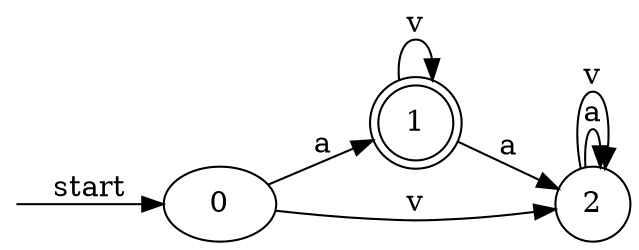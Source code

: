 digraph dfa {
    rankdir = LR;
    __start [style = invis, shape = point];
    __start -> "0" [ label = "start" ];
    node [shape = doublecircle]; "1"
    node [shape = circle];
    "0" -> "1" [ label = "a" ];
    "0" -> "2" [ label = "v" ];
    "1" -> "2" [ label = "a" ];
    "1" -> "1" [ label = "v" ];
    "2" -> "2" [ label = "a" ];
    "2" -> "2" [ label = "v" ];
}
